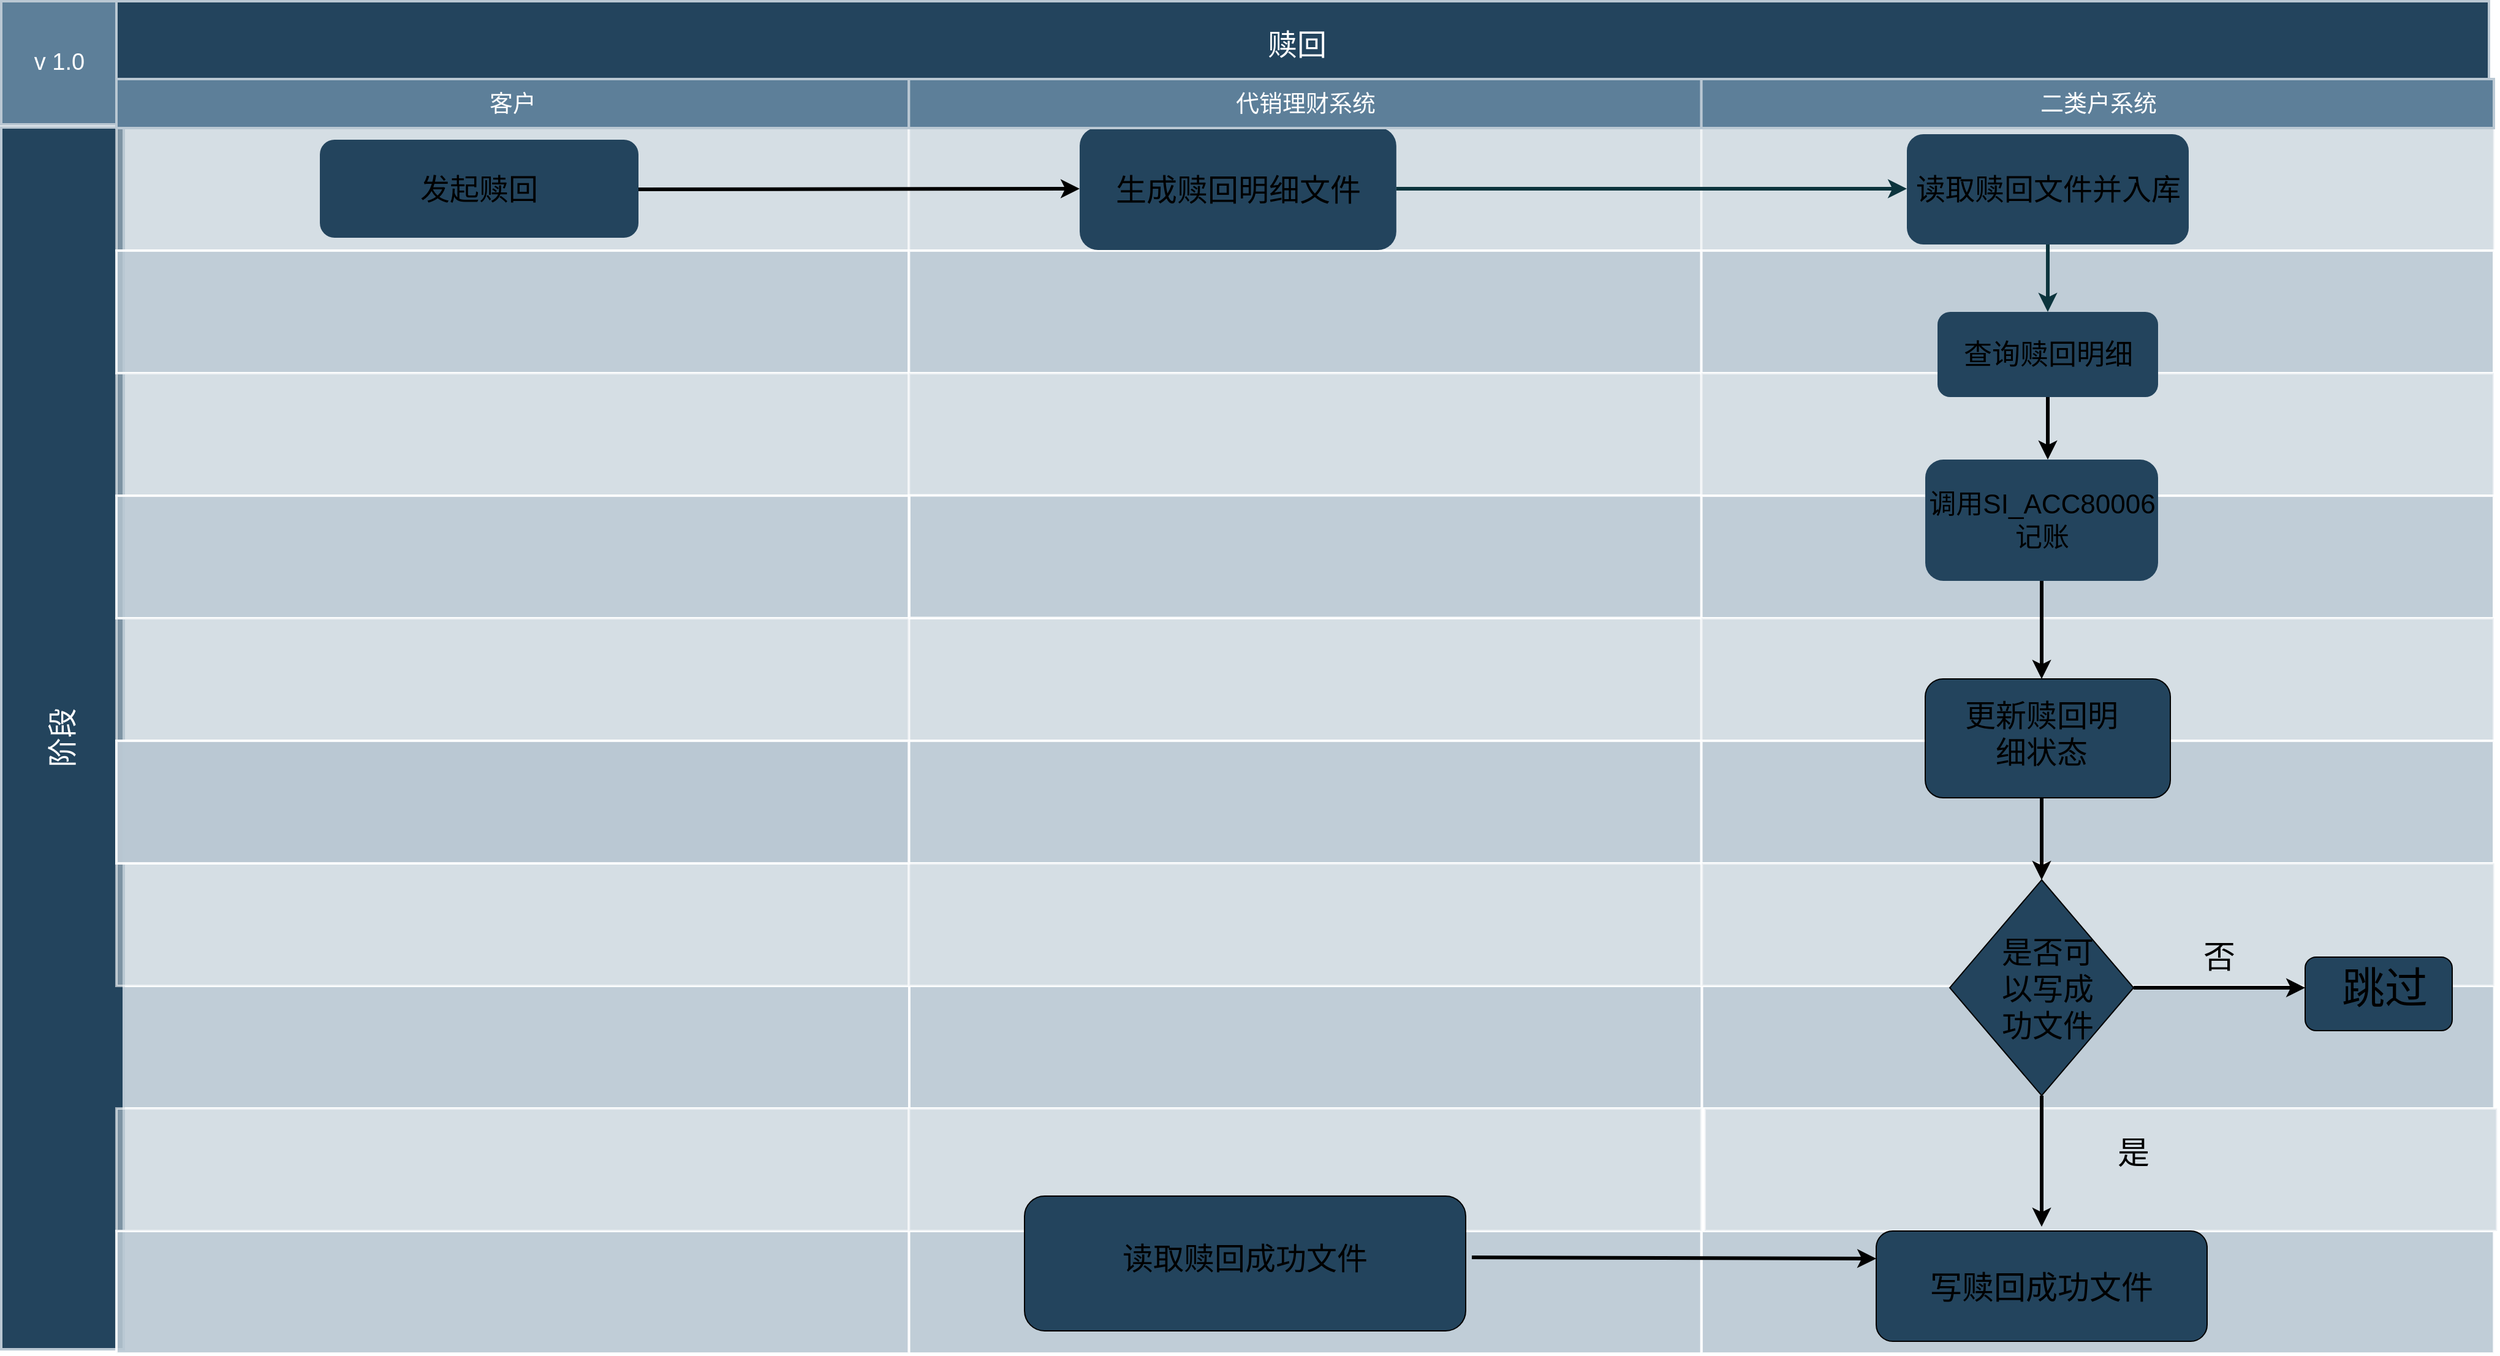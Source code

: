 <mxfile version="14.7.3" type="github">
  <diagram id="6a731a19-8d31-9384-78a2-239565b7b9f0" name="Page-1">
    <mxGraphModel dx="1704" dy="-614" grid="1" gridSize="10" guides="1" tooltips="1" connect="1" arrows="1" fold="1" page="1" pageScale="1" pageWidth="1169" pageHeight="827" background="none" math="0" shadow="0">
      <root>
        <mxCell id="0" />
        <mxCell id="1" parent="0" />
        <mxCell id="Xf4Q5aO3znnxccDLoNML-143" value="" style="strokeColor=#FFFFFF;fillColor=#BAC8D3;fontSize=18;strokeWidth=2;fontFamily=Helvetica;html=1;opacity=90;" vertex="1" parent="1">
          <mxGeometry x="1537.667" y="2723.5" width="646.667" height="100" as="geometry" />
        </mxCell>
        <mxCell id="Xf4Q5aO3znnxccDLoNML-144" value="" style="strokeColor=#FFFFFF;fillColor=#BAC8D3;fontSize=18;strokeWidth=2;fontFamily=Helvetica;html=1;opacity=90;" vertex="1" parent="1">
          <mxGeometry x="244.33" y="2723.5" width="646.667" height="100" as="geometry" />
        </mxCell>
        <mxCell id="Xf4Q5aO3znnxccDLoNML-145" value="" style="strokeColor=#FFFFFF;fillColor=#BAC8D3;fontSize=18;strokeWidth=2;fontFamily=Helvetica;html=1;opacity=90;" vertex="1" parent="1">
          <mxGeometry x="890.997" y="2723.5" width="646.667" height="100" as="geometry" />
        </mxCell>
        <mxCell id="Xf4Q5aO3znnxccDLoNML-146" value="" style="strokeColor=#FFFFFF;fillColor=#BAC8D3;fontSize=18;strokeWidth=2;fontFamily=Helvetica;html=1;opacity=60;" vertex="1" parent="1">
          <mxGeometry x="890.67" y="2423.5" width="646.667" height="100" as="geometry" />
        </mxCell>
        <mxCell id="Xf4Q5aO3znnxccDLoNML-147" value="赎回" style="strokeColor=#BAC8D3;fillColor=#23445D;fontSize=24;strokeWidth=2;fontFamily=Helvetica;html=1;fontColor=#FFFFFF;fontStyle=0;spacingBottom=8;spacingRight=0;spacingLeft=83;" vertex="1" parent="1">
          <mxGeometry x="150" y="1920" width="2030" height="80" as="geometry" />
        </mxCell>
        <mxCell id="Xf4Q5aO3znnxccDLoNML-148" value="v 1.0" style="strokeColor=#BAC8D3;fillColor=#5d7f99;fontSize=19;strokeWidth=2;fontFamily=Helvetica;html=1;labelBackgroundColor=none;fontColor=#FFFFFF;" vertex="1" parent="1">
          <mxGeometry x="150" y="1920" width="94" height="100.5" as="geometry" />
        </mxCell>
        <mxCell id="Xf4Q5aO3znnxccDLoNML-149" value="阶段" style="strokeColor=#BAC8D3;fillColor=#23445D;fontSize=24;strokeWidth=2;horizontal=0;fontFamily=Helvetica;html=1;fontColor=#FFFFFF;fontStyle=0" vertex="1" parent="1">
          <mxGeometry x="150" y="2023" width="100" height="997" as="geometry" />
        </mxCell>
        <mxCell id="Xf4Q5aO3znnxccDLoNML-150" value="" style="strokeColor=#FFFFFF;fillColor=#BAC8D3;fontSize=18;strokeWidth=2;fontFamily=Helvetica;html=1;opacity=60;" vertex="1" parent="1">
          <mxGeometry x="244" y="2023.5" width="646.667" height="100" as="geometry" />
        </mxCell>
        <mxCell id="Xf4Q5aO3znnxccDLoNML-151" value="" style="strokeColor=#FFFFFF;fillColor=#BAC8D3;fontSize=18;strokeWidth=2;fontFamily=Helvetica;html=1;opacity=90;" vertex="1" parent="1">
          <mxGeometry x="244" y="2123.5" width="646.667" height="100" as="geometry" />
        </mxCell>
        <mxCell id="Xf4Q5aO3znnxccDLoNML-152" value="" style="strokeColor=#FFFFFF;fillColor=#BAC8D3;fontSize=18;strokeWidth=2;fontFamily=Helvetica;html=1;opacity=60;" vertex="1" parent="1">
          <mxGeometry x="244" y="2223.5" width="646.667" height="100" as="geometry" />
        </mxCell>
        <mxCell id="Xf4Q5aO3znnxccDLoNML-153" value="" style="strokeColor=#FFFFFF;fillColor=#BAC8D3;fontSize=18;strokeWidth=2;fontFamily=Helvetica;html=1;opacity=90;" vertex="1" parent="1">
          <mxGeometry x="244" y="2323.5" width="646.667" height="100" as="geometry" />
        </mxCell>
        <mxCell id="Xf4Q5aO3znnxccDLoNML-154" value="" style="strokeColor=#FFFFFF;fillColor=#BAC8D3;fontSize=18;strokeWidth=2;fontFamily=Helvetica;html=1;opacity=60;" vertex="1" parent="1">
          <mxGeometry x="244" y="2423.5" width="646.667" height="100" as="geometry" />
        </mxCell>
        <mxCell id="Xf4Q5aO3znnxccDLoNML-155" value="" style="strokeColor=#FFFFFF;fillColor=#BAC8D3;fontSize=18;strokeWidth=2;fontFamily=Helvetica;html=1;opacity=90;" vertex="1" parent="1">
          <mxGeometry x="244" y="2523.5" width="646.667" height="100" as="geometry" />
        </mxCell>
        <mxCell id="Xf4Q5aO3znnxccDLoNML-156" value="" style="strokeColor=#FFFFFF;fillColor=#BAC8D3;fontSize=18;strokeWidth=2;fontFamily=Helvetica;html=1;opacity=60;" vertex="1" parent="1">
          <mxGeometry x="244" y="2623.5" width="646.667" height="100" as="geometry" />
        </mxCell>
        <mxCell id="Xf4Q5aO3znnxccDLoNML-157" value="" style="strokeColor=#FFFFFF;fillColor=#BAC8D3;fontSize=18;strokeWidth=2;fontFamily=Helvetica;html=1;opacity=60;" vertex="1" parent="1">
          <mxGeometry x="890.667" y="2023.5" width="647" height="100" as="geometry" />
        </mxCell>
        <mxCell id="Xf4Q5aO3znnxccDLoNML-158" value="" style="strokeColor=#FFFFFF;fillColor=#BAC8D3;fontSize=18;strokeWidth=2;fontFamily=Helvetica;html=1;opacity=90;" vertex="1" parent="1">
          <mxGeometry x="890.667" y="2123.5" width="646.667" height="100" as="geometry" />
        </mxCell>
        <mxCell id="Xf4Q5aO3znnxccDLoNML-159" value="" style="strokeColor=#FFFFFF;fillColor=#BAC8D3;fontSize=18;strokeWidth=2;fontFamily=Helvetica;html=1;opacity=60;" vertex="1" parent="1">
          <mxGeometry x="890.667" y="2223.5" width="646.667" height="100" as="geometry" />
        </mxCell>
        <mxCell id="Xf4Q5aO3znnxccDLoNML-160" value="" style="strokeColor=#FFFFFF;fillColor=#BAC8D3;fontSize=18;strokeWidth=2;fontFamily=Helvetica;html=1;opacity=90;" vertex="1" parent="1">
          <mxGeometry x="890.997" y="2323.25" width="646.667" height="100" as="geometry" />
        </mxCell>
        <mxCell id="Xf4Q5aO3znnxccDLoNML-161" value="" style="strokeColor=#FFFFFF;fillColor=#BAC8D3;fontSize=18;strokeWidth=2;fontFamily=Helvetica;html=1;opacity=90;" vertex="1" parent="1">
          <mxGeometry x="890.667" y="2523.5" width="646.667" height="100" as="geometry" />
        </mxCell>
        <mxCell id="Xf4Q5aO3znnxccDLoNML-162" value="" style="strokeColor=#FFFFFF;fillColor=#BAC8D3;fontSize=18;strokeWidth=2;fontFamily=Helvetica;html=1;opacity=60;fontStyle=4" vertex="1" parent="1">
          <mxGeometry x="890.667" y="2623.5" width="646.667" height="100" as="geometry" />
        </mxCell>
        <mxCell id="Xf4Q5aO3znnxccDLoNML-163" value="" style="strokeColor=#FFFFFF;fillColor=#BAC8D3;fontSize=18;strokeWidth=2;fontFamily=Helvetica;html=1;opacity=60;" vertex="1" parent="1">
          <mxGeometry x="1537.333" y="2023.5" width="647" height="100" as="geometry" />
        </mxCell>
        <mxCell id="Xf4Q5aO3znnxccDLoNML-164" value="" style="strokeColor=#FFFFFF;fillColor=#BAC8D3;fontSize=18;strokeWidth=2;fontFamily=Helvetica;html=1;opacity=90;" vertex="1" parent="1">
          <mxGeometry x="1537.333" y="2123.5" width="646.667" height="100" as="geometry" />
        </mxCell>
        <mxCell id="Xf4Q5aO3znnxccDLoNML-165" value="" style="strokeColor=#FFFFFF;fillColor=#BAC8D3;fontSize=18;strokeWidth=2;fontFamily=Helvetica;html=1;opacity=60;" vertex="1" parent="1">
          <mxGeometry x="1537.333" y="2223.5" width="646.667" height="100" as="geometry" />
        </mxCell>
        <mxCell id="Xf4Q5aO3znnxccDLoNML-166" value="" style="strokeColor=#FFFFFF;fillColor=#BAC8D3;fontSize=18;strokeWidth=2;fontFamily=Helvetica;html=1;opacity=90;" vertex="1" parent="1">
          <mxGeometry x="1537.333" y="2323.5" width="646.667" height="100" as="geometry" />
        </mxCell>
        <mxCell id="Xf4Q5aO3znnxccDLoNML-167" value="" style="strokeColor=#FFFFFF;fillColor=#BAC8D3;fontSize=18;strokeWidth=2;fontFamily=Helvetica;html=1;opacity=60;" vertex="1" parent="1">
          <mxGeometry x="1537.333" y="2423.5" width="646.667" height="100" as="geometry" />
        </mxCell>
        <mxCell id="Xf4Q5aO3znnxccDLoNML-168" value="" style="strokeColor=#FFFFFF;fillColor=#BAC8D3;fontSize=18;strokeWidth=2;fontFamily=Helvetica;html=1;opacity=90;" vertex="1" parent="1">
          <mxGeometry x="1537.333" y="2523.5" width="646.667" height="100" as="geometry" />
        </mxCell>
        <mxCell id="Xf4Q5aO3znnxccDLoNML-169" value="" style="strokeColor=#FFFFFF;fillColor=#BAC8D3;fontSize=18;strokeWidth=2;fontFamily=Helvetica;html=1;opacity=60;fontStyle=4" vertex="1" parent="1">
          <mxGeometry x="1537.663" y="2623.5" width="646.667" height="100" as="geometry" />
        </mxCell>
        <mxCell id="Xf4Q5aO3znnxccDLoNML-170" value="" style="rounded=1;fillColor=#23445D;strokeColor=none;strokeWidth=2;fontFamily=Helvetica;html=1;gradientColor=none;" vertex="1" parent="1">
          <mxGeometry x="410" y="2033" width="260" height="80" as="geometry" />
        </mxCell>
        <mxCell id="Xf4Q5aO3znnxccDLoNML-171" value="&lt;font style=&quot;font-size: 25px&quot;&gt;生成赎回明细文件&lt;/font&gt;" style="rounded=1;fillColor=#23445D;strokeColor=none;strokeWidth=2;fontFamily=Helvetica;html=1;gradientColor=none;" vertex="1" parent="1">
          <mxGeometry x="1030" y="2023" width="258.41" height="100" as="geometry" />
        </mxCell>
        <mxCell id="Xf4Q5aO3znnxccDLoNML-172" value="&lt;font style=&quot;font-size: 22px&quot;&gt;调用SI_ACC80006&lt;br&gt;记账&lt;/font&gt;" style="rounded=1;fillColor=#23445D;strokeColor=none;strokeWidth=2;gradientColor=none;fontFamily=Helvetica;html=1;" vertex="1" parent="1">
          <mxGeometry x="1720" y="2294" width="190" height="99" as="geometry" />
        </mxCell>
        <mxCell id="Xf4Q5aO3znnxccDLoNML-175" value="&lt;font style=&quot;font-size: 24px&quot;&gt;读取赎回文件并入库&lt;/font&gt;" style="rounded=1;fillColor=#23445D;strokeColor=none;strokeWidth=2;gradientColor=none;fontFamily=Helvetica;html=1;" vertex="1" parent="1">
          <mxGeometry x="1705" y="2028.5" width="230" height="90" as="geometry" />
        </mxCell>
        <mxCell id="Xf4Q5aO3znnxccDLoNML-176" value="&lt;font style=&quot;font-size: 23px&quot;&gt;查询赎回明细&lt;/font&gt;" style="rounded=1;fillColor=#23445D;strokeColor=none;strokeWidth=2;gradientColor=none;fontFamily=Helvetica;html=1;" vertex="1" parent="1">
          <mxGeometry x="1730" y="2173.5" width="180" height="69.5" as="geometry" />
        </mxCell>
        <mxCell id="Xf4Q5aO3znnxccDLoNML-177" value="" style="edgeStyle=elbowEdgeStyle;elbow=horizontal;strokeWidth=3;strokeColor=#0C343D;fontFamily=Helvetica;html=1;exitX=0.5;exitY=1;exitDx=0;exitDy=0;" edge="1" parent="1" source="Xf4Q5aO3znnxccDLoNML-175" target="Xf4Q5aO3znnxccDLoNML-176">
          <mxGeometry x="6.449" y="1923.5" width="131.973" height="100" as="geometry">
            <mxPoint x="1714" y="2074" as="sourcePoint" />
            <mxPoint x="138.422" y="1923.5" as="targetPoint" />
          </mxGeometry>
        </mxCell>
        <mxCell id="Xf4Q5aO3znnxccDLoNML-178" value="" style="edgeStyle=elbowEdgeStyle;elbow=horizontal;strokeWidth=3;strokeColor=#0C343D;fontFamily=Helvetica;html=1;exitX=1;exitY=0.5;exitDx=0;exitDy=0;" edge="1" parent="1" source="Xf4Q5aO3znnxccDLoNML-171" target="Xf4Q5aO3znnxccDLoNML-175">
          <mxGeometry x="6.449" y="1923.5" width="131.973" height="100" as="geometry">
            <mxPoint x="6.449" y="2023.5" as="sourcePoint" />
            <mxPoint x="138.422" y="1923.5" as="targetPoint" />
            <Array as="points">
              <mxPoint x="1520" y="2073" />
            </Array>
          </mxGeometry>
        </mxCell>
        <mxCell id="Xf4Q5aO3znnxccDLoNML-179" value="" style="group" vertex="1" connectable="0" parent="1">
          <mxGeometry x="244" y="1983.5" width="646.667" height="40" as="geometry" />
        </mxCell>
        <mxCell id="Xf4Q5aO3znnxccDLoNML-180" value="客户" style="strokeColor=#BAC8D3;fillColor=#5d7f99;fontSize=19;strokeWidth=2;fontFamily=Helvetica;html=1;labelBackgroundColor=none;fontColor=#FFFFFF;" vertex="1" parent="Xf4Q5aO3znnxccDLoNML-179">
          <mxGeometry width="646.666" height="40" as="geometry" />
        </mxCell>
        <mxCell id="Xf4Q5aO3znnxccDLoNML-181" value="代销理财系统" style="strokeColor=#BAC8D3;fillColor=#5d7f99;fontSize=19;strokeWidth=2;fontFamily=Helvetica;html=1;labelBackgroundColor=none;fontColor=#FFFFFF;" vertex="1" parent="Xf4Q5aO3znnxccDLoNML-179">
          <mxGeometry x="646.666" width="646.666" height="40" as="geometry" />
        </mxCell>
        <mxCell id="Xf4Q5aO3znnxccDLoNML-182" value="二类户系统" style="strokeColor=#BAC8D3;fillColor=#5d7f99;fontSize=19;strokeWidth=2;fontFamily=Helvetica;html=1;labelBackgroundColor=none;fontColor=#FFFFFF;" vertex="1" parent="Xf4Q5aO3znnxccDLoNML-179">
          <mxGeometry x="1293.331" width="646.667" height="40" as="geometry" />
        </mxCell>
        <mxCell id="Xf4Q5aO3znnxccDLoNML-183" value="&lt;span style=&quot;font-size: 24px&quot;&gt;发起赎回&lt;/span&gt;" style="text;html=1;strokeColor=none;fillColor=none;align=center;verticalAlign=middle;whiteSpace=wrap;rounded=0;" vertex="1" parent="1">
          <mxGeometry x="410" y="2048.5" width="260" height="50" as="geometry" />
        </mxCell>
        <mxCell id="Xf4Q5aO3znnxccDLoNML-184" value="" style="endArrow=classic;html=1;exitX=1;exitY=0.5;exitDx=0;exitDy=0;entryX=0;entryY=0.5;entryDx=0;entryDy=0;strokeWidth=3;" edge="1" parent="1" source="Xf4Q5aO3znnxccDLoNML-183" target="Xf4Q5aO3znnxccDLoNML-171">
          <mxGeometry width="50" height="50" relative="1" as="geometry">
            <mxPoint x="680" y="2103" as="sourcePoint" />
            <mxPoint x="730" y="2053" as="targetPoint" />
          </mxGeometry>
        </mxCell>
        <mxCell id="Xf4Q5aO3znnxccDLoNML-192" value="" style="endArrow=classic;html=1;strokeWidth=3;exitX=0.5;exitY=1;exitDx=0;exitDy=0;" edge="1" parent="1" source="Xf4Q5aO3znnxccDLoNML-176">
          <mxGeometry width="50" height="50" relative="1" as="geometry">
            <mxPoint x="1770" y="2344" as="sourcePoint" />
            <mxPoint x="1820" y="2294" as="targetPoint" />
          </mxGeometry>
        </mxCell>
        <mxCell id="Xf4Q5aO3znnxccDLoNML-193" value="" style="rounded=1;whiteSpace=wrap;html=1;fillColor=#23445D;" vertex="1" parent="1">
          <mxGeometry x="1720" y="2473" width="200" height="97" as="geometry" />
        </mxCell>
        <mxCell id="Xf4Q5aO3znnxccDLoNML-194" value="&lt;font style=&quot;font-size: 25px&quot;&gt;更新赎回明细状态&lt;br&gt;&lt;/font&gt;" style="text;html=1;strokeColor=none;fillColor=none;align=center;verticalAlign=middle;whiteSpace=wrap;rounded=0;" vertex="1" parent="1">
          <mxGeometry x="1740" y="2463" width="150" height="107" as="geometry" />
        </mxCell>
        <mxCell id="Xf4Q5aO3znnxccDLoNML-195" value="" style="endArrow=classic;html=1;strokeWidth=3;exitX=0.5;exitY=1;exitDx=0;exitDy=0;" edge="1" parent="1" source="Xf4Q5aO3znnxccDLoNML-172">
          <mxGeometry width="50" height="50" relative="1" as="geometry">
            <mxPoint x="1810" y="2463" as="sourcePoint" />
            <mxPoint x="1815" y="2473" as="targetPoint" />
          </mxGeometry>
        </mxCell>
        <mxCell id="Xf4Q5aO3znnxccDLoNML-196" value="" style="strokeColor=#FFFFFF;fillColor=#BAC8D3;fontSize=18;strokeWidth=2;fontFamily=Helvetica;html=1;opacity=90;" vertex="1" parent="1">
          <mxGeometry x="244" y="2523.5" width="646.667" height="100" as="geometry" />
        </mxCell>
        <mxCell id="Xf4Q5aO3znnxccDLoNML-202" value="" style="rhombus;whiteSpace=wrap;html=1;fillColor=#23445D;" vertex="1" parent="1">
          <mxGeometry x="1740" y="2637" width="150" height="176" as="geometry" />
        </mxCell>
        <mxCell id="Xf4Q5aO3znnxccDLoNML-203" value="&lt;font style=&quot;font-size: 25px&quot;&gt;是否可以写成功文件&lt;/font&gt;" style="text;html=1;strokeColor=none;fillColor=none;align=center;verticalAlign=middle;whiteSpace=wrap;rounded=0;" vertex="1" parent="1">
          <mxGeometry x="1770" y="2660" width="100" height="130" as="geometry" />
        </mxCell>
        <mxCell id="Xf4Q5aO3znnxccDLoNML-204" value="" style="endArrow=classic;html=1;exitX=0.5;exitY=1;exitDx=0;exitDy=0;entryX=0.5;entryY=0;entryDx=0;entryDy=0;strokeWidth=3;" edge="1" parent="1" source="Xf4Q5aO3znnxccDLoNML-194" target="Xf4Q5aO3znnxccDLoNML-202">
          <mxGeometry width="50" height="50" relative="1" as="geometry">
            <mxPoint x="1780" y="2630" as="sourcePoint" />
            <mxPoint x="1830" y="2580" as="targetPoint" />
          </mxGeometry>
        </mxCell>
        <mxCell id="Xf4Q5aO3znnxccDLoNML-262" value="" style="strokeColor=#FFFFFF;fillColor=#BAC8D3;fontSize=18;strokeWidth=2;fontFamily=Helvetica;html=1;opacity=90;" vertex="1" parent="1">
          <mxGeometry x="890.657" y="2923.5" width="646.667" height="100" as="geometry" />
        </mxCell>
        <mxCell id="Xf4Q5aO3znnxccDLoNML-263" value="" style="strokeColor=#FFFFFF;fillColor=#BAC8D3;fontSize=18;strokeWidth=2;fontFamily=Helvetica;html=1;opacity=90;" vertex="1" parent="1">
          <mxGeometry x="1537.497" y="2923.5" width="646.667" height="100" as="geometry" />
        </mxCell>
        <mxCell id="Xf4Q5aO3znnxccDLoNML-264" value="" style="strokeColor=#FFFFFF;fillColor=#BAC8D3;fontSize=18;strokeWidth=2;fontFamily=Helvetica;html=1;opacity=90;" vertex="1" parent="1">
          <mxGeometry x="243.997" y="2923.5" width="646.667" height="100" as="geometry" />
        </mxCell>
        <mxCell id="Xf4Q5aO3znnxccDLoNML-265" value="" style="rounded=1;whiteSpace=wrap;html=1;fillColor=#23445D;" vertex="1" parent="1">
          <mxGeometry x="2030" y="2700" width="120" height="60" as="geometry" />
        </mxCell>
        <mxCell id="Xf4Q5aO3znnxccDLoNML-266" value="&lt;font style=&quot;font-size: 35px&quot;&gt;跳过&lt;/font&gt;" style="text;html=1;strokeColor=none;fillColor=none;align=center;verticalAlign=middle;whiteSpace=wrap;rounded=0;" vertex="1" parent="1">
          <mxGeometry x="2030" y="2690" width="130" height="70" as="geometry" />
        </mxCell>
        <mxCell id="Xf4Q5aO3znnxccDLoNML-267" value="" style="endArrow=classic;html=1;exitX=1;exitY=0.5;exitDx=0;exitDy=0;entryX=0;entryY=0.5;entryDx=0;entryDy=0;strokeWidth=3;" edge="1" parent="1" source="Xf4Q5aO3znnxccDLoNML-202" target="Xf4Q5aO3znnxccDLoNML-266">
          <mxGeometry width="50" height="50" relative="1" as="geometry">
            <mxPoint x="1920" y="2820" as="sourcePoint" />
            <mxPoint x="1970" y="2770" as="targetPoint" />
          </mxGeometry>
        </mxCell>
        <mxCell id="Xf4Q5aO3znnxccDLoNML-268" value="" style="strokeColor=#FFFFFF;fillColor=#BAC8D3;fontSize=18;strokeWidth=2;fontFamily=Helvetica;html=1;opacity=60;" vertex="1" parent="1">
          <mxGeometry x="244" y="2823.5" width="646.667" height="100" as="geometry" />
        </mxCell>
        <mxCell id="Xf4Q5aO3znnxccDLoNML-269" value="" style="strokeColor=#FFFFFF;fillColor=#BAC8D3;fontSize=18;strokeWidth=2;fontFamily=Helvetica;html=1;opacity=60;" vertex="1" parent="1">
          <mxGeometry x="890.66" y="2823.5" width="646.667" height="100" as="geometry" />
        </mxCell>
        <mxCell id="Xf4Q5aO3znnxccDLoNML-270" value="" style="strokeColor=#FFFFFF;fillColor=#BAC8D3;fontSize=18;strokeWidth=2;fontFamily=Helvetica;html=1;opacity=60;" vertex="1" parent="1">
          <mxGeometry x="1540" y="2823.5" width="646.667" height="100" as="geometry" />
        </mxCell>
        <mxCell id="Xf4Q5aO3znnxccDLoNML-271" value="&lt;font style=&quot;font-size: 26px&quot;&gt;否&lt;/font&gt;" style="text;html=1;strokeColor=none;fillColor=none;align=center;verticalAlign=middle;whiteSpace=wrap;rounded=0;" vertex="1" parent="1">
          <mxGeometry x="1930" y="2680" width="60" height="40" as="geometry" />
        </mxCell>
        <mxCell id="Xf4Q5aO3znnxccDLoNML-272" value="&lt;font style=&quot;font-size: 26px&quot;&gt;是&lt;/font&gt;" style="text;html=1;strokeColor=none;fillColor=none;align=center;verticalAlign=middle;whiteSpace=wrap;rounded=0;" vertex="1" parent="1">
          <mxGeometry x="1860" y="2840" width="60" height="40" as="geometry" />
        </mxCell>
        <mxCell id="Xf4Q5aO3znnxccDLoNML-274" value="" style="rounded=1;whiteSpace=wrap;html=1;fillColor=#23445D;" vertex="1" parent="1">
          <mxGeometry x="1680" y="2923.5" width="270" height="90" as="geometry" />
        </mxCell>
        <mxCell id="Xf4Q5aO3znnxccDLoNML-275" value="&lt;font style=&quot;font-size: 26px&quot;&gt;写赎回成功文件&lt;/font&gt;" style="text;html=1;strokeColor=none;fillColor=none;align=center;verticalAlign=middle;whiteSpace=wrap;rounded=0;" vertex="1" parent="1">
          <mxGeometry x="1700" y="2940" width="230" height="60" as="geometry" />
        </mxCell>
        <mxCell id="Xf4Q5aO3znnxccDLoNML-276" value="" style="endArrow=classic;html=1;exitX=0.5;exitY=1;exitDx=0;exitDy=0;strokeWidth=3;" edge="1" parent="1" source="Xf4Q5aO3znnxccDLoNML-202">
          <mxGeometry width="50" height="50" relative="1" as="geometry">
            <mxPoint x="1780" y="2900" as="sourcePoint" />
            <mxPoint x="1815" y="2920" as="targetPoint" />
          </mxGeometry>
        </mxCell>
        <mxCell id="Xf4Q5aO3znnxccDLoNML-277" value="" style="rounded=1;whiteSpace=wrap;html=1;fillColor=#23445D;" vertex="1" parent="1">
          <mxGeometry x="985" y="2895" width="360" height="110" as="geometry" />
        </mxCell>
        <mxCell id="Xf4Q5aO3znnxccDLoNML-278" value="&lt;font style=&quot;font-size: 25px&quot;&gt;读取赎回成功文件&lt;/font&gt;" style="text;html=1;strokeColor=none;fillColor=none;align=center;verticalAlign=middle;whiteSpace=wrap;rounded=0;" vertex="1" parent="1">
          <mxGeometry x="980" y="2910" width="370" height="70" as="geometry" />
        </mxCell>
        <mxCell id="Xf4Q5aO3znnxccDLoNML-279" value="" style="endArrow=classic;html=1;exitX=1;exitY=0.5;exitDx=0;exitDy=0;entryX=0;entryY=0.25;entryDx=0;entryDy=0;strokeWidth=3;" edge="1" parent="1" source="Xf4Q5aO3znnxccDLoNML-278" target="Xf4Q5aO3znnxccDLoNML-274">
          <mxGeometry width="50" height="50" relative="1" as="geometry">
            <mxPoint x="1460" y="2990" as="sourcePoint" />
            <mxPoint x="1510" y="2940" as="targetPoint" />
          </mxGeometry>
        </mxCell>
      </root>
    </mxGraphModel>
  </diagram>
</mxfile>
